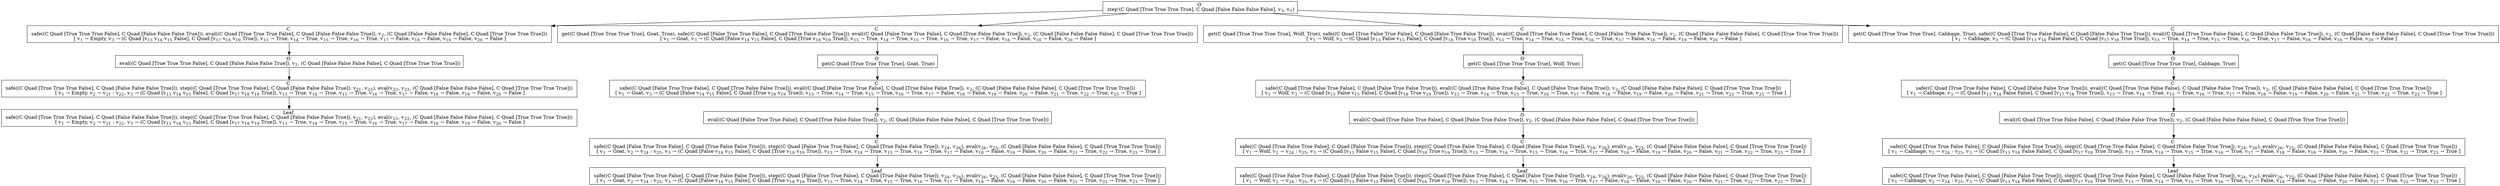 digraph {
    graph [rankdir=TB
          ,bgcolor=transparent];
    node [shape=box
         ,fillcolor=white
         ,style=filled];
    0 [label=<O <BR/> step'(C Quad [True True True True], C Quad [False False False False], v<SUB>3</SUB>, v<SUB>1</SUB>)>];
    1 [label=<C <BR/> safe((C Quad [True True True False], C Quad [False False False True])), eval((C Quad [True True True False], C Quad [False False False True]), v<SUB>2</SUB>, (C Quad [False False False False], C Quad [True True True True])) <BR/>  [ v<SUB>1</SUB> &rarr; Empty, v<SUB>3</SUB> &rarr; (C Quad [v<SUB>13</SUB> v<SUB>14</SUB> v<SUB>15</SUB> False], C Quad [v<SUB>17</SUB> v<SUB>18</SUB> v<SUB>19</SUB> True]), v<SUB>13</SUB> &rarr; True, v<SUB>14</SUB> &rarr; True, v<SUB>15</SUB> &rarr; True, v<SUB>16</SUB> &rarr; True, v<SUB>17</SUB> &rarr; False, v<SUB>18</SUB> &rarr; False, v<SUB>19</SUB> &rarr; False, v<SUB>20</SUB> &rarr; False ] >];
    2 [label=<C <BR/> get(C Quad [True True True True], Goat, True), safe((C Quad [False True True False], C Quad [True False False True])), eval((C Quad [False True True False], C Quad [True False False True]), v<SUB>2</SUB>, (C Quad [False False False False], C Quad [True True True True])) <BR/>  [ v<SUB>1</SUB> &rarr; Goat, v<SUB>3</SUB> &rarr; (C Quad [False v<SUB>14</SUB> v<SUB>15</SUB> False], C Quad [True v<SUB>18</SUB> v<SUB>19</SUB> True]), v<SUB>13</SUB> &rarr; True, v<SUB>14</SUB> &rarr; True, v<SUB>15</SUB> &rarr; True, v<SUB>16</SUB> &rarr; True, v<SUB>17</SUB> &rarr; False, v<SUB>18</SUB> &rarr; False, v<SUB>19</SUB> &rarr; False, v<SUB>20</SUB> &rarr; False ] >];
    3 [label=<C <BR/> get(C Quad [True True True True], Wolf, True), safe((C Quad [True False True False], C Quad [False True False True])), eval((C Quad [True False True False], C Quad [False True False True]), v<SUB>2</SUB>, (C Quad [False False False False], C Quad [True True True True])) <BR/>  [ v<SUB>1</SUB> &rarr; Wolf, v<SUB>3</SUB> &rarr; (C Quad [v<SUB>13</SUB> False v<SUB>15</SUB> False], C Quad [v<SUB>18</SUB> True v<SUB>19</SUB> True]), v<SUB>13</SUB> &rarr; True, v<SUB>14</SUB> &rarr; True, v<SUB>15</SUB> &rarr; True, v<SUB>16</SUB> &rarr; True, v<SUB>17</SUB> &rarr; False, v<SUB>18</SUB> &rarr; False, v<SUB>19</SUB> &rarr; False, v<SUB>20</SUB> &rarr; False ] >];
    4 [label=<C <BR/> get(C Quad [True True True True], Cabbage, True), safe((C Quad [True True False False], C Quad [False False True True])), eval((C Quad [True True False False], C Quad [False False True True]), v<SUB>2</SUB>, (C Quad [False False False False], C Quad [True True True True])) <BR/>  [ v<SUB>1</SUB> &rarr; Cabbage, v<SUB>3</SUB> &rarr; (C Quad [v<SUB>13</SUB> v<SUB>14</SUB> False False], C Quad [v<SUB>17</SUB> v<SUB>18</SUB> True True]), v<SUB>13</SUB> &rarr; True, v<SUB>14</SUB> &rarr; True, v<SUB>15</SUB> &rarr; True, v<SUB>16</SUB> &rarr; True, v<SUB>17</SUB> &rarr; False, v<SUB>18</SUB> &rarr; False, v<SUB>19</SUB> &rarr; False, v<SUB>20</SUB> &rarr; False ] >];
    5 [label=<O <BR/> eval((C Quad [True True True False], C Quad [False False False True]), v<SUB>2</SUB>, (C Quad [False False False False], C Quad [True True True True]))>];
    6 [label=<C <BR/> safe((C Quad [True True True False], C Quad [False False False True])), step((C Quad [True True True False], C Quad [False False False True]), v<SUB>21</SUB>, v<SUB>23</SUB>), eval(v<SUB>23</SUB>, v<SUB>22</SUB>, (C Quad [False False False False], C Quad [True True True True])) <BR/>  [ v<SUB>1</SUB> &rarr; Empty, v<SUB>2</SUB> &rarr; v<SUB>21</SUB> : v<SUB>22</SUB>, v<SUB>3</SUB> &rarr; (C Quad [v<SUB>13</SUB> v<SUB>14</SUB> v<SUB>15</SUB> False], C Quad [v<SUB>17</SUB> v<SUB>18</SUB> v<SUB>19</SUB> True]), v<SUB>13</SUB> &rarr; True, v<SUB>14</SUB> &rarr; True, v<SUB>15</SUB> &rarr; True, v<SUB>16</SUB> &rarr; True, v<SUB>17</SUB> &rarr; False, v<SUB>18</SUB> &rarr; False, v<SUB>19</SUB> &rarr; False, v<SUB>20</SUB> &rarr; False ] >];
    7 [label=<Leaf <BR/> safe((C Quad [True True True False], C Quad [False False False True])), step((C Quad [True True True False], C Quad [False False False True]), v<SUB>21</SUB>, v<SUB>23</SUB>), eval(v<SUB>23</SUB>, v<SUB>22</SUB>, (C Quad [False False False False], C Quad [True True True True])) <BR/>  [ v<SUB>1</SUB> &rarr; Empty, v<SUB>2</SUB> &rarr; v<SUB>21</SUB> : v<SUB>22</SUB>, v<SUB>3</SUB> &rarr; (C Quad [v<SUB>13</SUB> v<SUB>14</SUB> v<SUB>15</SUB> False], C Quad [v<SUB>17</SUB> v<SUB>18</SUB> v<SUB>19</SUB> True]), v<SUB>13</SUB> &rarr; True, v<SUB>14</SUB> &rarr; True, v<SUB>15</SUB> &rarr; True, v<SUB>16</SUB> &rarr; True, v<SUB>17</SUB> &rarr; False, v<SUB>18</SUB> &rarr; False, v<SUB>19</SUB> &rarr; False, v<SUB>20</SUB> &rarr; False ] >];
    8 [label=<O <BR/> get(C Quad [True True True True], Goat, True)>];
    9 [label=<C <BR/> safe((C Quad [False True True False], C Quad [True False False True])), eval((C Quad [False True True False], C Quad [True False False True]), v<SUB>2</SUB>, (C Quad [False False False False], C Quad [True True True True])) <BR/>  [ v<SUB>1</SUB> &rarr; Goat, v<SUB>3</SUB> &rarr; (C Quad [False v<SUB>14</SUB> v<SUB>15</SUB> False], C Quad [True v<SUB>18</SUB> v<SUB>19</SUB> True]), v<SUB>13</SUB> &rarr; True, v<SUB>14</SUB> &rarr; True, v<SUB>15</SUB> &rarr; True, v<SUB>16</SUB> &rarr; True, v<SUB>17</SUB> &rarr; False, v<SUB>18</SUB> &rarr; False, v<SUB>19</SUB> &rarr; False, v<SUB>20</SUB> &rarr; False, v<SUB>21</SUB> &rarr; True, v<SUB>22</SUB> &rarr; True, v<SUB>23</SUB> &rarr; True ] >];
    10 [label=<O <BR/> eval((C Quad [False True True False], C Quad [True False False True]), v<SUB>2</SUB>, (C Quad [False False False False], C Quad [True True True True]))>];
    11 [label=<C <BR/> safe((C Quad [False True True False], C Quad [True False False True])), step((C Quad [False True True False], C Quad [True False False True]), v<SUB>24</SUB>, v<SUB>26</SUB>), eval(v<SUB>26</SUB>, v<SUB>25</SUB>, (C Quad [False False False False], C Quad [True True True True])) <BR/>  [ v<SUB>1</SUB> &rarr; Goat, v<SUB>2</SUB> &rarr; v<SUB>24</SUB> : v<SUB>25</SUB>, v<SUB>3</SUB> &rarr; (C Quad [False v<SUB>14</SUB> v<SUB>15</SUB> False], C Quad [True v<SUB>18</SUB> v<SUB>19</SUB> True]), v<SUB>13</SUB> &rarr; True, v<SUB>14</SUB> &rarr; True, v<SUB>15</SUB> &rarr; True, v<SUB>16</SUB> &rarr; True, v<SUB>17</SUB> &rarr; False, v<SUB>18</SUB> &rarr; False, v<SUB>19</SUB> &rarr; False, v<SUB>20</SUB> &rarr; False, v<SUB>21</SUB> &rarr; True, v<SUB>22</SUB> &rarr; True, v<SUB>23</SUB> &rarr; True ] >];
    12 [label=<Leaf <BR/> safe((C Quad [False True True False], C Quad [True False False True])), step((C Quad [False True True False], C Quad [True False False True]), v<SUB>24</SUB>, v<SUB>26</SUB>), eval(v<SUB>26</SUB>, v<SUB>25</SUB>, (C Quad [False False False False], C Quad [True True True True])) <BR/>  [ v<SUB>1</SUB> &rarr; Goat, v<SUB>2</SUB> &rarr; v<SUB>24</SUB> : v<SUB>25</SUB>, v<SUB>3</SUB> &rarr; (C Quad [False v<SUB>14</SUB> v<SUB>15</SUB> False], C Quad [True v<SUB>18</SUB> v<SUB>19</SUB> True]), v<SUB>13</SUB> &rarr; True, v<SUB>14</SUB> &rarr; True, v<SUB>15</SUB> &rarr; True, v<SUB>16</SUB> &rarr; True, v<SUB>17</SUB> &rarr; False, v<SUB>18</SUB> &rarr; False, v<SUB>19</SUB> &rarr; False, v<SUB>20</SUB> &rarr; False, v<SUB>21</SUB> &rarr; True, v<SUB>22</SUB> &rarr; True, v<SUB>23</SUB> &rarr; True ] >];
    13 [label=<O <BR/> get(C Quad [True True True True], Wolf, True)>];
    14 [label=<C <BR/> safe((C Quad [True False True False], C Quad [False True False True])), eval((C Quad [True False True False], C Quad [False True False True]), v<SUB>2</SUB>, (C Quad [False False False False], C Quad [True True True True])) <BR/>  [ v<SUB>1</SUB> &rarr; Wolf, v<SUB>3</SUB> &rarr; (C Quad [v<SUB>13</SUB> False v<SUB>15</SUB> False], C Quad [v<SUB>18</SUB> True v<SUB>19</SUB> True]), v<SUB>13</SUB> &rarr; True, v<SUB>14</SUB> &rarr; True, v<SUB>15</SUB> &rarr; True, v<SUB>16</SUB> &rarr; True, v<SUB>17</SUB> &rarr; False, v<SUB>18</SUB> &rarr; False, v<SUB>19</SUB> &rarr; False, v<SUB>20</SUB> &rarr; False, v<SUB>21</SUB> &rarr; True, v<SUB>22</SUB> &rarr; True, v<SUB>23</SUB> &rarr; True ] >];
    15 [label=<O <BR/> eval((C Quad [True False True False], C Quad [False True False True]), v<SUB>2</SUB>, (C Quad [False False False False], C Quad [True True True True]))>];
    16 [label=<C <BR/> safe((C Quad [True False True False], C Quad [False True False True])), step((C Quad [True False True False], C Quad [False True False True]), v<SUB>24</SUB>, v<SUB>26</SUB>), eval(v<SUB>26</SUB>, v<SUB>25</SUB>, (C Quad [False False False False], C Quad [True True True True])) <BR/>  [ v<SUB>1</SUB> &rarr; Wolf, v<SUB>2</SUB> &rarr; v<SUB>24</SUB> : v<SUB>25</SUB>, v<SUB>3</SUB> &rarr; (C Quad [v<SUB>13</SUB> False v<SUB>15</SUB> False], C Quad [v<SUB>18</SUB> True v<SUB>19</SUB> True]), v<SUB>13</SUB> &rarr; True, v<SUB>14</SUB> &rarr; True, v<SUB>15</SUB> &rarr; True, v<SUB>16</SUB> &rarr; True, v<SUB>17</SUB> &rarr; False, v<SUB>18</SUB> &rarr; False, v<SUB>19</SUB> &rarr; False, v<SUB>20</SUB> &rarr; False, v<SUB>21</SUB> &rarr; True, v<SUB>22</SUB> &rarr; True, v<SUB>23</SUB> &rarr; True ] >];
    17 [label=<Leaf <BR/> safe((C Quad [True False True False], C Quad [False True False True])), step((C Quad [True False True False], C Quad [False True False True]), v<SUB>24</SUB>, v<SUB>26</SUB>), eval(v<SUB>26</SUB>, v<SUB>25</SUB>, (C Quad [False False False False], C Quad [True True True True])) <BR/>  [ v<SUB>1</SUB> &rarr; Wolf, v<SUB>2</SUB> &rarr; v<SUB>24</SUB> : v<SUB>25</SUB>, v<SUB>3</SUB> &rarr; (C Quad [v<SUB>13</SUB> False v<SUB>15</SUB> False], C Quad [v<SUB>18</SUB> True v<SUB>19</SUB> True]), v<SUB>13</SUB> &rarr; True, v<SUB>14</SUB> &rarr; True, v<SUB>15</SUB> &rarr; True, v<SUB>16</SUB> &rarr; True, v<SUB>17</SUB> &rarr; False, v<SUB>18</SUB> &rarr; False, v<SUB>19</SUB> &rarr; False, v<SUB>20</SUB> &rarr; False, v<SUB>21</SUB> &rarr; True, v<SUB>22</SUB> &rarr; True, v<SUB>23</SUB> &rarr; True ] >];
    18 [label=<O <BR/> get(C Quad [True True True True], Cabbage, True)>];
    19 [label=<C <BR/> safe((C Quad [True True False False], C Quad [False False True True])), eval((C Quad [True True False False], C Quad [False False True True]), v<SUB>2</SUB>, (C Quad [False False False False], C Quad [True True True True])) <BR/>  [ v<SUB>1</SUB> &rarr; Cabbage, v<SUB>3</SUB> &rarr; (C Quad [v<SUB>13</SUB> v<SUB>14</SUB> False False], C Quad [v<SUB>17</SUB> v<SUB>18</SUB> True True]), v<SUB>13</SUB> &rarr; True, v<SUB>14</SUB> &rarr; True, v<SUB>15</SUB> &rarr; True, v<SUB>16</SUB> &rarr; True, v<SUB>17</SUB> &rarr; False, v<SUB>18</SUB> &rarr; False, v<SUB>19</SUB> &rarr; False, v<SUB>20</SUB> &rarr; False, v<SUB>21</SUB> &rarr; True, v<SUB>22</SUB> &rarr; True, v<SUB>23</SUB> &rarr; True ] >];
    20 [label=<O <BR/> eval((C Quad [True True False False], C Quad [False False True True]), v<SUB>2</SUB>, (C Quad [False False False False], C Quad [True True True True]))>];
    21 [label=<C <BR/> safe((C Quad [True True False False], C Quad [False False True True])), step((C Quad [True True False False], C Quad [False False True True]), v<SUB>24</SUB>, v<SUB>26</SUB>), eval(v<SUB>26</SUB>, v<SUB>25</SUB>, (C Quad [False False False False], C Quad [True True True True])) <BR/>  [ v<SUB>1</SUB> &rarr; Cabbage, v<SUB>2</SUB> &rarr; v<SUB>24</SUB> : v<SUB>25</SUB>, v<SUB>3</SUB> &rarr; (C Quad [v<SUB>13</SUB> v<SUB>14</SUB> False False], C Quad [v<SUB>17</SUB> v<SUB>18</SUB> True True]), v<SUB>13</SUB> &rarr; True, v<SUB>14</SUB> &rarr; True, v<SUB>15</SUB> &rarr; True, v<SUB>16</SUB> &rarr; True, v<SUB>17</SUB> &rarr; False, v<SUB>18</SUB> &rarr; False, v<SUB>19</SUB> &rarr; False, v<SUB>20</SUB> &rarr; False, v<SUB>21</SUB> &rarr; True, v<SUB>22</SUB> &rarr; True, v<SUB>23</SUB> &rarr; True ] >];
    22 [label=<Leaf <BR/> safe((C Quad [True True False False], C Quad [False False True True])), step((C Quad [True True False False], C Quad [False False True True]), v<SUB>24</SUB>, v<SUB>26</SUB>), eval(v<SUB>26</SUB>, v<SUB>25</SUB>, (C Quad [False False False False], C Quad [True True True True])) <BR/>  [ v<SUB>1</SUB> &rarr; Cabbage, v<SUB>2</SUB> &rarr; v<SUB>24</SUB> : v<SUB>25</SUB>, v<SUB>3</SUB> &rarr; (C Quad [v<SUB>13</SUB> v<SUB>14</SUB> False False], C Quad [v<SUB>17</SUB> v<SUB>18</SUB> True True]), v<SUB>13</SUB> &rarr; True, v<SUB>14</SUB> &rarr; True, v<SUB>15</SUB> &rarr; True, v<SUB>16</SUB> &rarr; True, v<SUB>17</SUB> &rarr; False, v<SUB>18</SUB> &rarr; False, v<SUB>19</SUB> &rarr; False, v<SUB>20</SUB> &rarr; False, v<SUB>21</SUB> &rarr; True, v<SUB>22</SUB> &rarr; True, v<SUB>23</SUB> &rarr; True ] >];
    0 -> 1 [label=""];
    0 -> 2 [label=""];
    0 -> 3 [label=""];
    0 -> 4 [label=""];
    1 -> 5 [label=""];
    2 -> 8 [label=""];
    3 -> 13 [label=""];
    4 -> 18 [label=""];
    5 -> 6 [label=""];
    6 -> 7 [label=""];
    8 -> 9 [label=""];
    9 -> 10 [label=""];
    10 -> 11 [label=""];
    11 -> 12 [label=""];
    13 -> 14 [label=""];
    14 -> 15 [label=""];
    15 -> 16 [label=""];
    16 -> 17 [label=""];
    18 -> 19 [label=""];
    19 -> 20 [label=""];
    20 -> 21 [label=""];
    21 -> 22 [label=""];
}